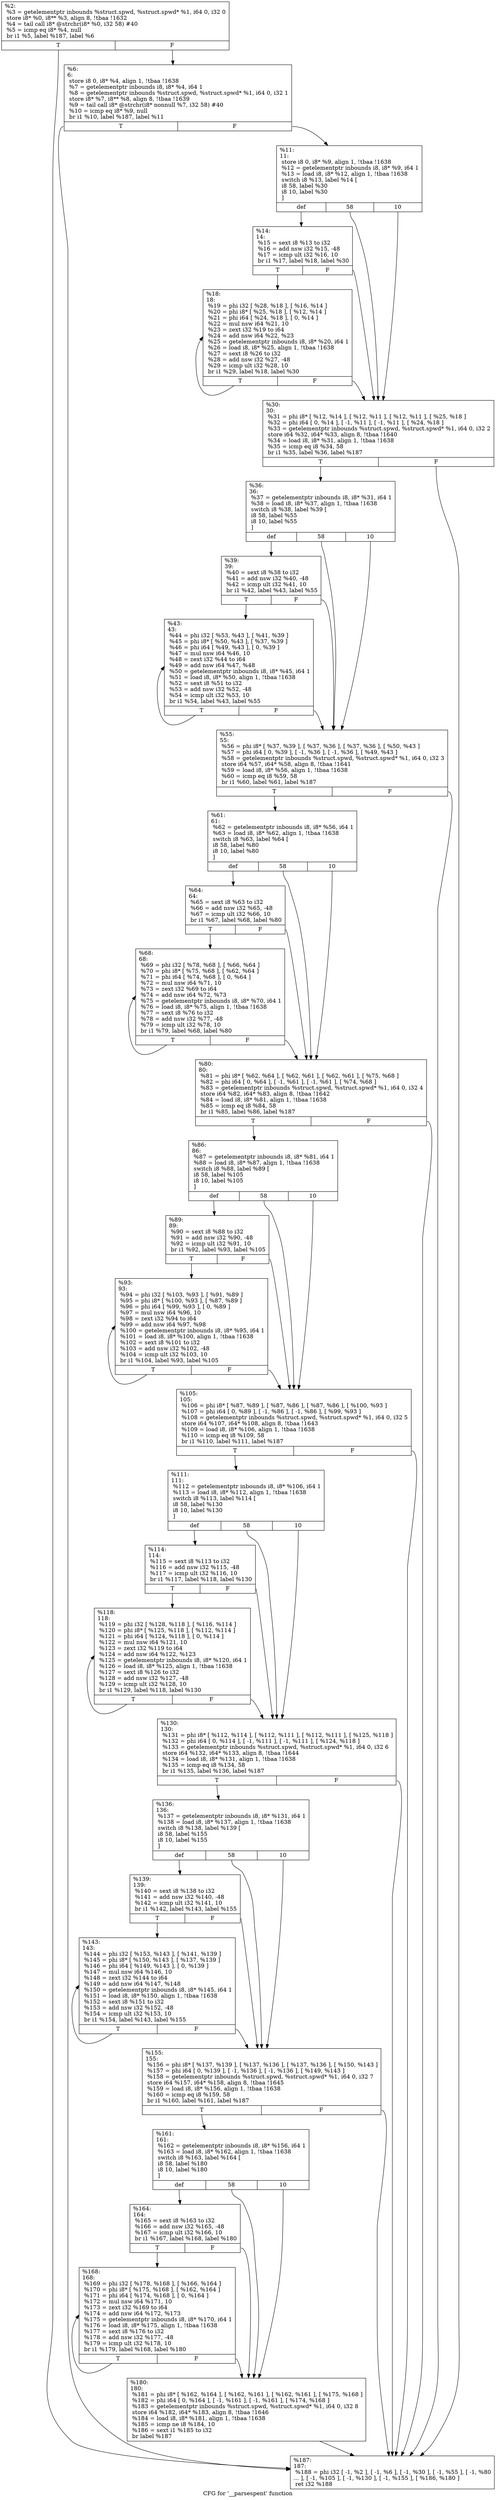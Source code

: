 digraph "CFG for '__parsespent' function" {
	label="CFG for '__parsespent' function";

	Node0x1d3e0c0 [shape=record,label="{%2:\l  %3 = getelementptr inbounds %struct.spwd, %struct.spwd* %1, i64 0, i32 0\l  store i8* %0, i8** %3, align 8, !tbaa !1632\l  %4 = tail call i8* @strchr(i8* %0, i32 58) #40\l  %5 = icmp eq i8* %4, null\l  br i1 %5, label %187, label %6\l|{<s0>T|<s1>F}}"];
	Node0x1d3e0c0:s0 -> Node0x1d3eb80;
	Node0x1d3e0c0:s1 -> Node0x1d3e270;
	Node0x1d3e270 [shape=record,label="{%6:\l6:                                                \l  store i8 0, i8* %4, align 1, !tbaa !1638\l  %7 = getelementptr inbounds i8, i8* %4, i64 1\l  %8 = getelementptr inbounds %struct.spwd, %struct.spwd* %1, i64 0, i32 1\l  store i8* %7, i8** %8, align 8, !tbaa !1639\l  %9 = tail call i8* @strchr(i8* nonnull %7, i32 58) #40\l  %10 = icmp eq i8* %9, null\l  br i1 %10, label %187, label %11\l|{<s0>T|<s1>F}}"];
	Node0x1d3e270:s0 -> Node0x1d3eb80;
	Node0x1d3e270:s1 -> Node0x1d3e2c0;
	Node0x1d3e2c0 [shape=record,label="{%11:\l11:                                               \l  store i8 0, i8* %9, align 1, !tbaa !1638\l  %12 = getelementptr inbounds i8, i8* %9, i64 1\l  %13 = load i8, i8* %12, align 1, !tbaa !1638\l  switch i8 %13, label %14 [\l    i8 58, label %30\l    i8 10, label %30\l  ]\l|{<s0>def|<s1>58|<s2>10}}"];
	Node0x1d3e2c0:s0 -> Node0x1d3e310;
	Node0x1d3e2c0:s1 -> Node0x1d3e3b0;
	Node0x1d3e2c0:s2 -> Node0x1d3e3b0;
	Node0x1d3e310 [shape=record,label="{%14:\l14:                                               \l  %15 = sext i8 %13 to i32\l  %16 = add nsw i32 %15, -48\l  %17 = icmp ult i32 %16, 10\l  br i1 %17, label %18, label %30\l|{<s0>T|<s1>F}}"];
	Node0x1d3e310:s0 -> Node0x1d3e360;
	Node0x1d3e310:s1 -> Node0x1d3e3b0;
	Node0x1d3e360 [shape=record,label="{%18:\l18:                                               \l  %19 = phi i32 [ %28, %18 ], [ %16, %14 ]\l  %20 = phi i8* [ %25, %18 ], [ %12, %14 ]\l  %21 = phi i64 [ %24, %18 ], [ 0, %14 ]\l  %22 = mul nsw i64 %21, 10\l  %23 = zext i32 %19 to i64\l  %24 = add nsw i64 %22, %23\l  %25 = getelementptr inbounds i8, i8* %20, i64 1\l  %26 = load i8, i8* %25, align 1, !tbaa !1638\l  %27 = sext i8 %26 to i32\l  %28 = add nsw i32 %27, -48\l  %29 = icmp ult i32 %28, 10\l  br i1 %29, label %18, label %30\l|{<s0>T|<s1>F}}"];
	Node0x1d3e360:s0 -> Node0x1d3e360;
	Node0x1d3e360:s1 -> Node0x1d3e3b0;
	Node0x1d3e3b0 [shape=record,label="{%30:\l30:                                               \l  %31 = phi i8* [ %12, %14 ], [ %12, %11 ], [ %12, %11 ], [ %25, %18 ]\l  %32 = phi i64 [ 0, %14 ], [ -1, %11 ], [ -1, %11 ], [ %24, %18 ]\l  %33 = getelementptr inbounds %struct.spwd, %struct.spwd* %1, i64 0, i32 2\l  store i64 %32, i64* %33, align 8, !tbaa !1640\l  %34 = load i8, i8* %31, align 1, !tbaa !1638\l  %35 = icmp eq i8 %34, 58\l  br i1 %35, label %36, label %187\l|{<s0>T|<s1>F}}"];
	Node0x1d3e3b0:s0 -> Node0x1d3e400;
	Node0x1d3e3b0:s1 -> Node0x1d3eb80;
	Node0x1d3e400 [shape=record,label="{%36:\l36:                                               \l  %37 = getelementptr inbounds i8, i8* %31, i64 1\l  %38 = load i8, i8* %37, align 1, !tbaa !1638\l  switch i8 %38, label %39 [\l    i8 58, label %55\l    i8 10, label %55\l  ]\l|{<s0>def|<s1>58|<s2>10}}"];
	Node0x1d3e400:s0 -> Node0x1d3e450;
	Node0x1d3e400:s1 -> Node0x1d3e4f0;
	Node0x1d3e400:s2 -> Node0x1d3e4f0;
	Node0x1d3e450 [shape=record,label="{%39:\l39:                                               \l  %40 = sext i8 %38 to i32\l  %41 = add nsw i32 %40, -48\l  %42 = icmp ult i32 %41, 10\l  br i1 %42, label %43, label %55\l|{<s0>T|<s1>F}}"];
	Node0x1d3e450:s0 -> Node0x1d3e4a0;
	Node0x1d3e450:s1 -> Node0x1d3e4f0;
	Node0x1d3e4a0 [shape=record,label="{%43:\l43:                                               \l  %44 = phi i32 [ %53, %43 ], [ %41, %39 ]\l  %45 = phi i8* [ %50, %43 ], [ %37, %39 ]\l  %46 = phi i64 [ %49, %43 ], [ 0, %39 ]\l  %47 = mul nsw i64 %46, 10\l  %48 = zext i32 %44 to i64\l  %49 = add nsw i64 %47, %48\l  %50 = getelementptr inbounds i8, i8* %45, i64 1\l  %51 = load i8, i8* %50, align 1, !tbaa !1638\l  %52 = sext i8 %51 to i32\l  %53 = add nsw i32 %52, -48\l  %54 = icmp ult i32 %53, 10\l  br i1 %54, label %43, label %55\l|{<s0>T|<s1>F}}"];
	Node0x1d3e4a0:s0 -> Node0x1d3e4a0;
	Node0x1d3e4a0:s1 -> Node0x1d3e4f0;
	Node0x1d3e4f0 [shape=record,label="{%55:\l55:                                               \l  %56 = phi i8* [ %37, %39 ], [ %37, %36 ], [ %37, %36 ], [ %50, %43 ]\l  %57 = phi i64 [ 0, %39 ], [ -1, %36 ], [ -1, %36 ], [ %49, %43 ]\l  %58 = getelementptr inbounds %struct.spwd, %struct.spwd* %1, i64 0, i32 3\l  store i64 %57, i64* %58, align 8, !tbaa !1641\l  %59 = load i8, i8* %56, align 1, !tbaa !1638\l  %60 = icmp eq i8 %59, 58\l  br i1 %60, label %61, label %187\l|{<s0>T|<s1>F}}"];
	Node0x1d3e4f0:s0 -> Node0x1d3e540;
	Node0x1d3e4f0:s1 -> Node0x1d3eb80;
	Node0x1d3e540 [shape=record,label="{%61:\l61:                                               \l  %62 = getelementptr inbounds i8, i8* %56, i64 1\l  %63 = load i8, i8* %62, align 1, !tbaa !1638\l  switch i8 %63, label %64 [\l    i8 58, label %80\l    i8 10, label %80\l  ]\l|{<s0>def|<s1>58|<s2>10}}"];
	Node0x1d3e540:s0 -> Node0x1d3e590;
	Node0x1d3e540:s1 -> Node0x1d3e630;
	Node0x1d3e540:s2 -> Node0x1d3e630;
	Node0x1d3e590 [shape=record,label="{%64:\l64:                                               \l  %65 = sext i8 %63 to i32\l  %66 = add nsw i32 %65, -48\l  %67 = icmp ult i32 %66, 10\l  br i1 %67, label %68, label %80\l|{<s0>T|<s1>F}}"];
	Node0x1d3e590:s0 -> Node0x1d3e5e0;
	Node0x1d3e590:s1 -> Node0x1d3e630;
	Node0x1d3e5e0 [shape=record,label="{%68:\l68:                                               \l  %69 = phi i32 [ %78, %68 ], [ %66, %64 ]\l  %70 = phi i8* [ %75, %68 ], [ %62, %64 ]\l  %71 = phi i64 [ %74, %68 ], [ 0, %64 ]\l  %72 = mul nsw i64 %71, 10\l  %73 = zext i32 %69 to i64\l  %74 = add nsw i64 %72, %73\l  %75 = getelementptr inbounds i8, i8* %70, i64 1\l  %76 = load i8, i8* %75, align 1, !tbaa !1638\l  %77 = sext i8 %76 to i32\l  %78 = add nsw i32 %77, -48\l  %79 = icmp ult i32 %78, 10\l  br i1 %79, label %68, label %80\l|{<s0>T|<s1>F}}"];
	Node0x1d3e5e0:s0 -> Node0x1d3e5e0;
	Node0x1d3e5e0:s1 -> Node0x1d3e630;
	Node0x1d3e630 [shape=record,label="{%80:\l80:                                               \l  %81 = phi i8* [ %62, %64 ], [ %62, %61 ], [ %62, %61 ], [ %75, %68 ]\l  %82 = phi i64 [ 0, %64 ], [ -1, %61 ], [ -1, %61 ], [ %74, %68 ]\l  %83 = getelementptr inbounds %struct.spwd, %struct.spwd* %1, i64 0, i32 4\l  store i64 %82, i64* %83, align 8, !tbaa !1642\l  %84 = load i8, i8* %81, align 1, !tbaa !1638\l  %85 = icmp eq i8 %84, 58\l  br i1 %85, label %86, label %187\l|{<s0>T|<s1>F}}"];
	Node0x1d3e630:s0 -> Node0x1d3e680;
	Node0x1d3e630:s1 -> Node0x1d3eb80;
	Node0x1d3e680 [shape=record,label="{%86:\l86:                                               \l  %87 = getelementptr inbounds i8, i8* %81, i64 1\l  %88 = load i8, i8* %87, align 1, !tbaa !1638\l  switch i8 %88, label %89 [\l    i8 58, label %105\l    i8 10, label %105\l  ]\l|{<s0>def|<s1>58|<s2>10}}"];
	Node0x1d3e680:s0 -> Node0x1d3e6d0;
	Node0x1d3e680:s1 -> Node0x1d3e770;
	Node0x1d3e680:s2 -> Node0x1d3e770;
	Node0x1d3e6d0 [shape=record,label="{%89:\l89:                                               \l  %90 = sext i8 %88 to i32\l  %91 = add nsw i32 %90, -48\l  %92 = icmp ult i32 %91, 10\l  br i1 %92, label %93, label %105\l|{<s0>T|<s1>F}}"];
	Node0x1d3e6d0:s0 -> Node0x1d3e720;
	Node0x1d3e6d0:s1 -> Node0x1d3e770;
	Node0x1d3e720 [shape=record,label="{%93:\l93:                                               \l  %94 = phi i32 [ %103, %93 ], [ %91, %89 ]\l  %95 = phi i8* [ %100, %93 ], [ %87, %89 ]\l  %96 = phi i64 [ %99, %93 ], [ 0, %89 ]\l  %97 = mul nsw i64 %96, 10\l  %98 = zext i32 %94 to i64\l  %99 = add nsw i64 %97, %98\l  %100 = getelementptr inbounds i8, i8* %95, i64 1\l  %101 = load i8, i8* %100, align 1, !tbaa !1638\l  %102 = sext i8 %101 to i32\l  %103 = add nsw i32 %102, -48\l  %104 = icmp ult i32 %103, 10\l  br i1 %104, label %93, label %105\l|{<s0>T|<s1>F}}"];
	Node0x1d3e720:s0 -> Node0x1d3e720;
	Node0x1d3e720:s1 -> Node0x1d3e770;
	Node0x1d3e770 [shape=record,label="{%105:\l105:                                              \l  %106 = phi i8* [ %87, %89 ], [ %87, %86 ], [ %87, %86 ], [ %100, %93 ]\l  %107 = phi i64 [ 0, %89 ], [ -1, %86 ], [ -1, %86 ], [ %99, %93 ]\l  %108 = getelementptr inbounds %struct.spwd, %struct.spwd* %1, i64 0, i32 5\l  store i64 %107, i64* %108, align 8, !tbaa !1643\l  %109 = load i8, i8* %106, align 1, !tbaa !1638\l  %110 = icmp eq i8 %109, 58\l  br i1 %110, label %111, label %187\l|{<s0>T|<s1>F}}"];
	Node0x1d3e770:s0 -> Node0x1d3e7c0;
	Node0x1d3e770:s1 -> Node0x1d3eb80;
	Node0x1d3e7c0 [shape=record,label="{%111:\l111:                                              \l  %112 = getelementptr inbounds i8, i8* %106, i64 1\l  %113 = load i8, i8* %112, align 1, !tbaa !1638\l  switch i8 %113, label %114 [\l    i8 58, label %130\l    i8 10, label %130\l  ]\l|{<s0>def|<s1>58|<s2>10}}"];
	Node0x1d3e7c0:s0 -> Node0x1d3e810;
	Node0x1d3e7c0:s1 -> Node0x1d3e8b0;
	Node0x1d3e7c0:s2 -> Node0x1d3e8b0;
	Node0x1d3e810 [shape=record,label="{%114:\l114:                                              \l  %115 = sext i8 %113 to i32\l  %116 = add nsw i32 %115, -48\l  %117 = icmp ult i32 %116, 10\l  br i1 %117, label %118, label %130\l|{<s0>T|<s1>F}}"];
	Node0x1d3e810:s0 -> Node0x1d3e860;
	Node0x1d3e810:s1 -> Node0x1d3e8b0;
	Node0x1d3e860 [shape=record,label="{%118:\l118:                                              \l  %119 = phi i32 [ %128, %118 ], [ %116, %114 ]\l  %120 = phi i8* [ %125, %118 ], [ %112, %114 ]\l  %121 = phi i64 [ %124, %118 ], [ 0, %114 ]\l  %122 = mul nsw i64 %121, 10\l  %123 = zext i32 %119 to i64\l  %124 = add nsw i64 %122, %123\l  %125 = getelementptr inbounds i8, i8* %120, i64 1\l  %126 = load i8, i8* %125, align 1, !tbaa !1638\l  %127 = sext i8 %126 to i32\l  %128 = add nsw i32 %127, -48\l  %129 = icmp ult i32 %128, 10\l  br i1 %129, label %118, label %130\l|{<s0>T|<s1>F}}"];
	Node0x1d3e860:s0 -> Node0x1d3e860;
	Node0x1d3e860:s1 -> Node0x1d3e8b0;
	Node0x1d3e8b0 [shape=record,label="{%130:\l130:                                              \l  %131 = phi i8* [ %112, %114 ], [ %112, %111 ], [ %112, %111 ], [ %125, %118 ]\l  %132 = phi i64 [ 0, %114 ], [ -1, %111 ], [ -1, %111 ], [ %124, %118 ]\l  %133 = getelementptr inbounds %struct.spwd, %struct.spwd* %1, i64 0, i32 6\l  store i64 %132, i64* %133, align 8, !tbaa !1644\l  %134 = load i8, i8* %131, align 1, !tbaa !1638\l  %135 = icmp eq i8 %134, 58\l  br i1 %135, label %136, label %187\l|{<s0>T|<s1>F}}"];
	Node0x1d3e8b0:s0 -> Node0x1d3e900;
	Node0x1d3e8b0:s1 -> Node0x1d3eb80;
	Node0x1d3e900 [shape=record,label="{%136:\l136:                                              \l  %137 = getelementptr inbounds i8, i8* %131, i64 1\l  %138 = load i8, i8* %137, align 1, !tbaa !1638\l  switch i8 %138, label %139 [\l    i8 58, label %155\l    i8 10, label %155\l  ]\l|{<s0>def|<s1>58|<s2>10}}"];
	Node0x1d3e900:s0 -> Node0x1d3e950;
	Node0x1d3e900:s1 -> Node0x1d3e9f0;
	Node0x1d3e900:s2 -> Node0x1d3e9f0;
	Node0x1d3e950 [shape=record,label="{%139:\l139:                                              \l  %140 = sext i8 %138 to i32\l  %141 = add nsw i32 %140, -48\l  %142 = icmp ult i32 %141, 10\l  br i1 %142, label %143, label %155\l|{<s0>T|<s1>F}}"];
	Node0x1d3e950:s0 -> Node0x1d3e9a0;
	Node0x1d3e950:s1 -> Node0x1d3e9f0;
	Node0x1d3e9a0 [shape=record,label="{%143:\l143:                                              \l  %144 = phi i32 [ %153, %143 ], [ %141, %139 ]\l  %145 = phi i8* [ %150, %143 ], [ %137, %139 ]\l  %146 = phi i64 [ %149, %143 ], [ 0, %139 ]\l  %147 = mul nsw i64 %146, 10\l  %148 = zext i32 %144 to i64\l  %149 = add nsw i64 %147, %148\l  %150 = getelementptr inbounds i8, i8* %145, i64 1\l  %151 = load i8, i8* %150, align 1, !tbaa !1638\l  %152 = sext i8 %151 to i32\l  %153 = add nsw i32 %152, -48\l  %154 = icmp ult i32 %153, 10\l  br i1 %154, label %143, label %155\l|{<s0>T|<s1>F}}"];
	Node0x1d3e9a0:s0 -> Node0x1d3e9a0;
	Node0x1d3e9a0:s1 -> Node0x1d3e9f0;
	Node0x1d3e9f0 [shape=record,label="{%155:\l155:                                              \l  %156 = phi i8* [ %137, %139 ], [ %137, %136 ], [ %137, %136 ], [ %150, %143 ]\l  %157 = phi i64 [ 0, %139 ], [ -1, %136 ], [ -1, %136 ], [ %149, %143 ]\l  %158 = getelementptr inbounds %struct.spwd, %struct.spwd* %1, i64 0, i32 7\l  store i64 %157, i64* %158, align 8, !tbaa !1645\l  %159 = load i8, i8* %156, align 1, !tbaa !1638\l  %160 = icmp eq i8 %159, 58\l  br i1 %160, label %161, label %187\l|{<s0>T|<s1>F}}"];
	Node0x1d3e9f0:s0 -> Node0x1d3ea40;
	Node0x1d3e9f0:s1 -> Node0x1d3eb80;
	Node0x1d3ea40 [shape=record,label="{%161:\l161:                                              \l  %162 = getelementptr inbounds i8, i8* %156, i64 1\l  %163 = load i8, i8* %162, align 1, !tbaa !1638\l  switch i8 %163, label %164 [\l    i8 58, label %180\l    i8 10, label %180\l  ]\l|{<s0>def|<s1>58|<s2>10}}"];
	Node0x1d3ea40:s0 -> Node0x1d3ea90;
	Node0x1d3ea40:s1 -> Node0x1d3eb30;
	Node0x1d3ea40:s2 -> Node0x1d3eb30;
	Node0x1d3ea90 [shape=record,label="{%164:\l164:                                              \l  %165 = sext i8 %163 to i32\l  %166 = add nsw i32 %165, -48\l  %167 = icmp ult i32 %166, 10\l  br i1 %167, label %168, label %180\l|{<s0>T|<s1>F}}"];
	Node0x1d3ea90:s0 -> Node0x1d3eae0;
	Node0x1d3ea90:s1 -> Node0x1d3eb30;
	Node0x1d3eae0 [shape=record,label="{%168:\l168:                                              \l  %169 = phi i32 [ %178, %168 ], [ %166, %164 ]\l  %170 = phi i8* [ %175, %168 ], [ %162, %164 ]\l  %171 = phi i64 [ %174, %168 ], [ 0, %164 ]\l  %172 = mul nsw i64 %171, 10\l  %173 = zext i32 %169 to i64\l  %174 = add nsw i64 %172, %173\l  %175 = getelementptr inbounds i8, i8* %170, i64 1\l  %176 = load i8, i8* %175, align 1, !tbaa !1638\l  %177 = sext i8 %176 to i32\l  %178 = add nsw i32 %177, -48\l  %179 = icmp ult i32 %178, 10\l  br i1 %179, label %168, label %180\l|{<s0>T|<s1>F}}"];
	Node0x1d3eae0:s0 -> Node0x1d3eae0;
	Node0x1d3eae0:s1 -> Node0x1d3eb30;
	Node0x1d3eb30 [shape=record,label="{%180:\l180:                                              \l  %181 = phi i8* [ %162, %164 ], [ %162, %161 ], [ %162, %161 ], [ %175, %168 ]\l  %182 = phi i64 [ 0, %164 ], [ -1, %161 ], [ -1, %161 ], [ %174, %168 ]\l  %183 = getelementptr inbounds %struct.spwd, %struct.spwd* %1, i64 0, i32 8\l  store i64 %182, i64* %183, align 8, !tbaa !1646\l  %184 = load i8, i8* %181, align 1, !tbaa !1638\l  %185 = icmp ne i8 %184, 10\l  %186 = sext i1 %185 to i32\l  br label %187\l}"];
	Node0x1d3eb30 -> Node0x1d3eb80;
	Node0x1d3eb80 [shape=record,label="{%187:\l187:                                              \l  %188 = phi i32 [ -1, %2 ], [ -1, %6 ], [ -1, %30 ], [ -1, %55 ], [ -1, %80\l... ], [ -1, %105 ], [ -1, %130 ], [ -1, %155 ], [ %186, %180 ]\l  ret i32 %188\l}"];
}

